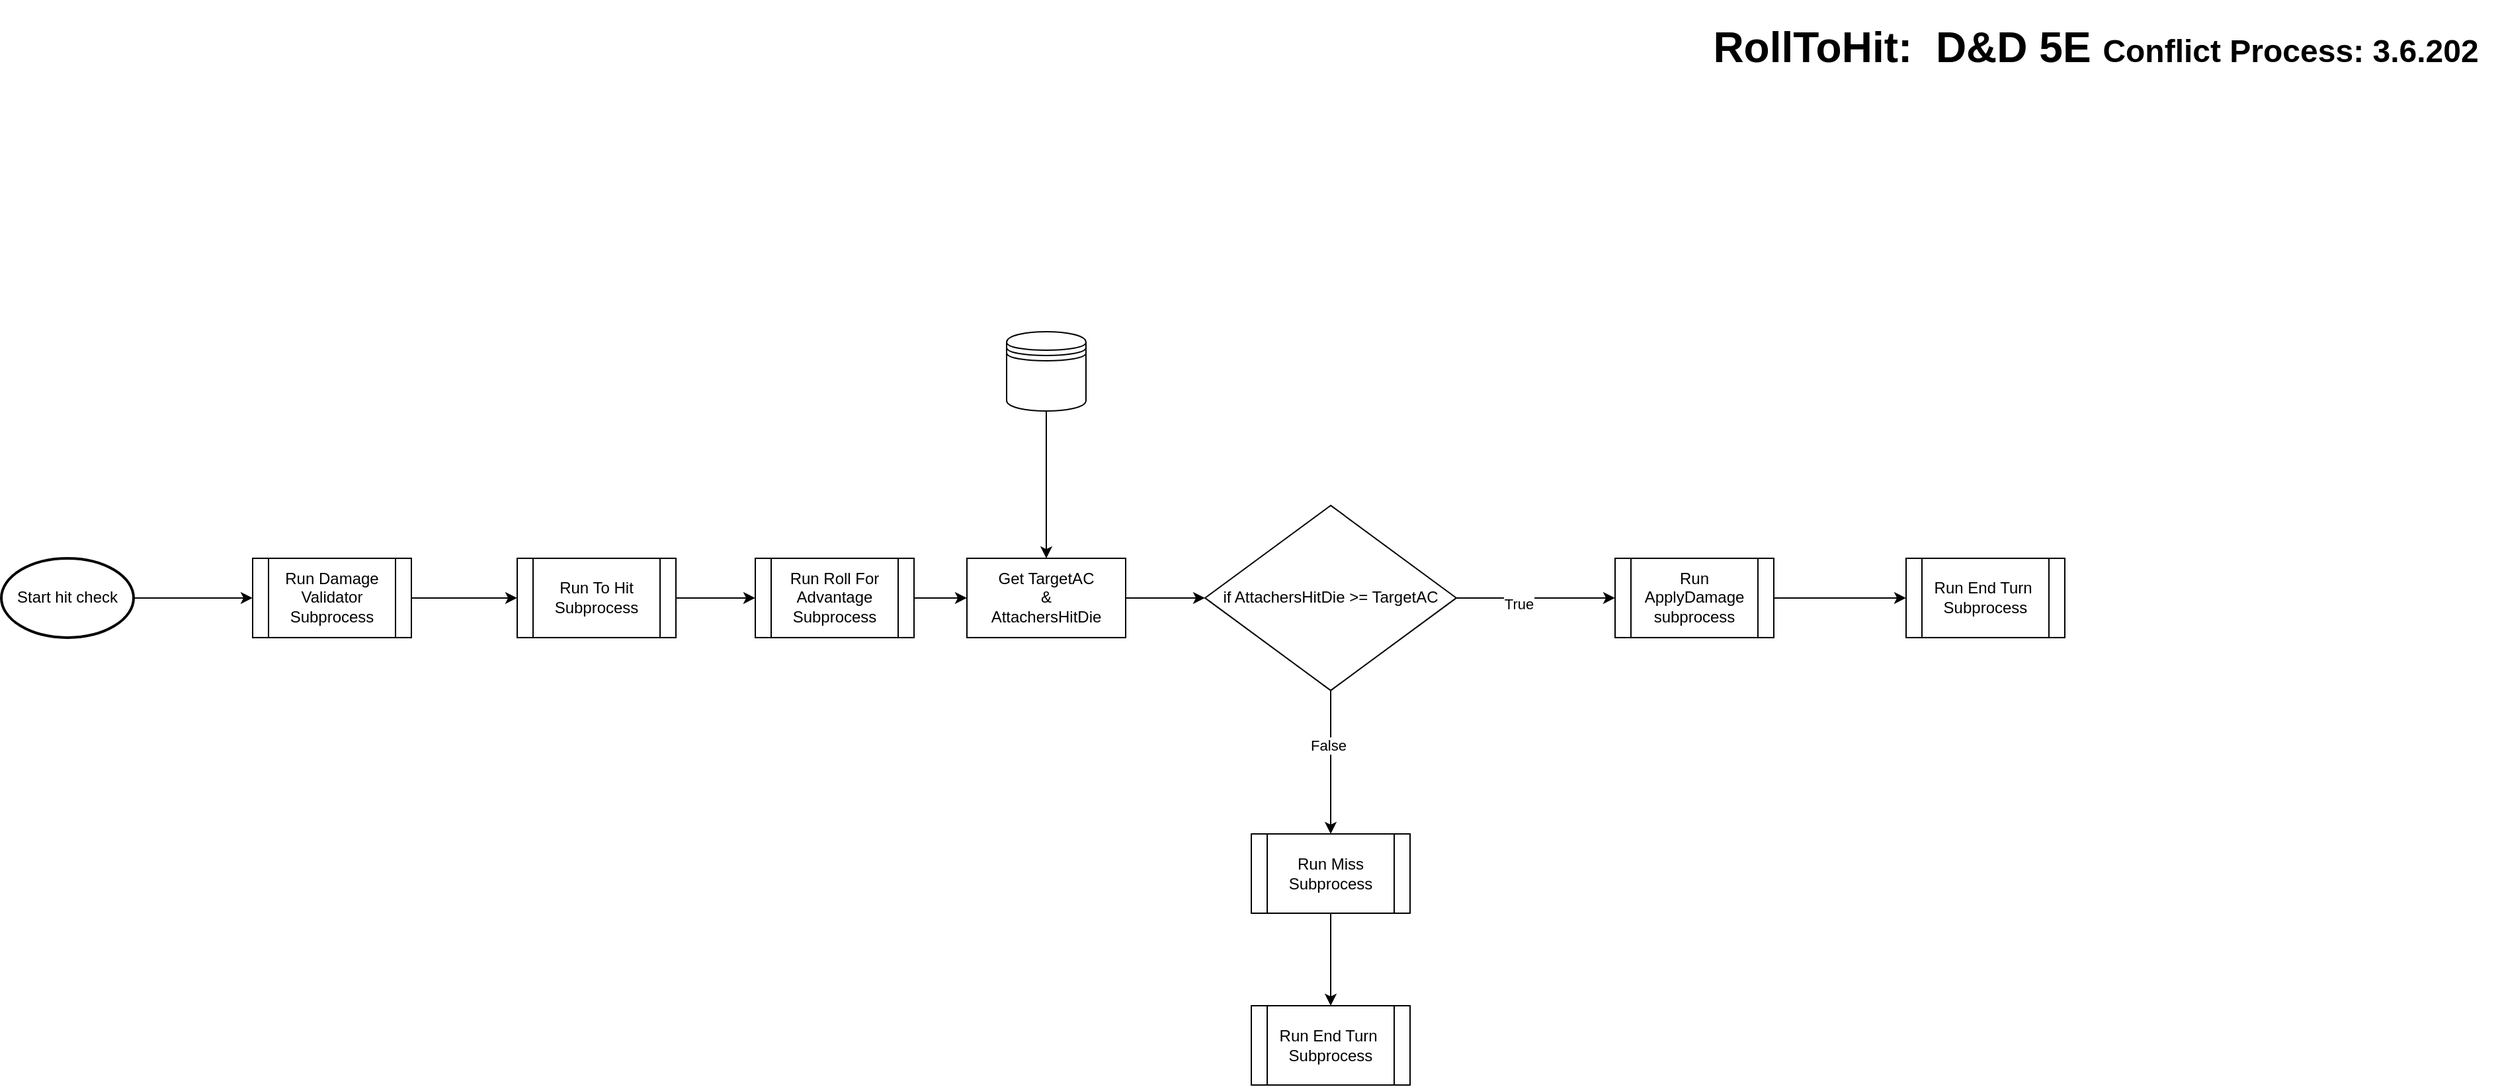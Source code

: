 <mxfile version="13.7.9" type="device"><diagram id="C5RBs43oDa-KdzZeNtuy" name="Page-1"><mxGraphModel dx="1142" dy="792" grid="1" gridSize="10" guides="1" tooltips="1" connect="1" arrows="1" fold="1" page="1" pageScale="1" pageWidth="827" pageHeight="1169" math="0" shadow="0"><root><mxCell id="WIyWlLk6GJQsqaUBKTNV-0"/><mxCell id="WIyWlLk6GJQsqaUBKTNV-1" parent="WIyWlLk6GJQsqaUBKTNV-0"/><mxCell id="70CJ_nio9ieRRkrv_OP--36" style="edgeStyle=orthogonalEdgeStyle;rounded=0;orthogonalLoop=1;jettySize=auto;html=1;startArrow=none;startFill=0;" parent="WIyWlLk6GJQsqaUBKTNV-1" source="OTQ6EE3-0IszWhRWS9H0-2" target="67hs59_B_HvObFcTCWHY-0" edge="1"><mxGeometry relative="1" as="geometry"><mxPoint x="250" y="491.45" as="targetPoint"/></mxGeometry></mxCell><mxCell id="OTQ6EE3-0IszWhRWS9H0-2" value="Start hit check" style="strokeWidth=2;html=1;shape=mxgraph.flowchart.start_1;whiteSpace=wrap;" parent="WIyWlLk6GJQsqaUBKTNV-1" vertex="1"><mxGeometry x="210" y="461.45" width="100" height="60" as="geometry"/></mxCell><mxCell id="j9Iu_KpT_k5BWIH1gxe7-25" value="&lt;h1&gt;&lt;span style=&quot;font-size: 32px&quot;&gt;RollToHit:&amp;nbsp; D&amp;amp;D 5E&amp;nbsp;&lt;/span&gt;Conflict Process: 3.6.202&lt;/h1&gt;" style="text;html=1;align=center;verticalAlign=middle;resizable=0;points=[];autosize=1;" parent="WIyWlLk6GJQsqaUBKTNV-1" vertex="1"><mxGeometry x="1488" y="50" width="610" height="50" as="geometry"/></mxCell><mxCell id="70CJ_nio9ieRRkrv_OP--42" style="edgeStyle=orthogonalEdgeStyle;rounded=0;orthogonalLoop=1;jettySize=auto;html=1;exitX=1;exitY=0.5;exitDx=0;exitDy=0;startArrow=none;startFill=0;" parent="WIyWlLk6GJQsqaUBKTNV-1" source="67hs59_B_HvObFcTCWHY-0" target="vY0eGo3Gy8fGWQJ7JpDY-0" edge="1"><mxGeometry relative="1" as="geometry"><mxPoint x="740" y="491.45" as="targetPoint"/><mxPoint x="530" y="491.45" as="sourcePoint"/></mxGeometry></mxCell><mxCell id="67hs59_B_HvObFcTCWHY-0" value="Run Damage Validator Subprocess" style="shape=process;whiteSpace=wrap;html=1;backgroundOutline=1;" parent="WIyWlLk6GJQsqaUBKTNV-1" vertex="1"><mxGeometry x="400" y="461.45" width="120" height="60" as="geometry"/></mxCell><mxCell id="BO3heswpFC29x5SEseQE-2" style="edgeStyle=orthogonalEdgeStyle;rounded=0;orthogonalLoop=1;jettySize=auto;html=1;exitX=1;exitY=0.5;exitDx=0;exitDy=0;" parent="WIyWlLk6GJQsqaUBKTNV-1" source="vY0eGo3Gy8fGWQJ7JpDY-0" target="BO3heswpFC29x5SEseQE-1" edge="1"><mxGeometry relative="1" as="geometry"/></mxCell><mxCell id="vY0eGo3Gy8fGWQJ7JpDY-0" value="Run To Hit Subprocess" style="shape=process;whiteSpace=wrap;html=1;backgroundOutline=1;" parent="WIyWlLk6GJQsqaUBKTNV-1" vertex="1"><mxGeometry x="600" y="461.45" width="120" height="60" as="geometry"/></mxCell><mxCell id="eKFisXy8HU2zAjtT8Sb_-9" style="edgeStyle=orthogonalEdgeStyle;rounded=0;orthogonalLoop=1;jettySize=auto;html=1;entryX=0;entryY=0.5;entryDx=0;entryDy=0;" edge="1" parent="WIyWlLk6GJQsqaUBKTNV-1" source="BO3heswpFC29x5SEseQE-1" target="eKFisXy8HU2zAjtT8Sb_-5"><mxGeometry relative="1" as="geometry"/></mxCell><mxCell id="BO3heswpFC29x5SEseQE-1" value="Run Roll For Advantage Subprocess" style="shape=process;whiteSpace=wrap;html=1;backgroundOutline=1;" parent="WIyWlLk6GJQsqaUBKTNV-1" vertex="1"><mxGeometry x="780" y="461.45" width="120" height="60" as="geometry"/></mxCell><mxCell id="eKFisXy8HU2zAjtT8Sb_-11" style="edgeStyle=orthogonalEdgeStyle;rounded=0;orthogonalLoop=1;jettySize=auto;html=1;exitX=1;exitY=0.5;exitDx=0;exitDy=0;" edge="1" parent="WIyWlLk6GJQsqaUBKTNV-1" source="eKFisXy8HU2zAjtT8Sb_-5" target="eKFisXy8HU2zAjtT8Sb_-10"><mxGeometry relative="1" as="geometry"/></mxCell><mxCell id="eKFisXy8HU2zAjtT8Sb_-5" value="Get TargetAC&lt;br&gt;&amp;amp;&lt;br&gt;AttachersHitDie" style="whiteSpace=wrap;html=1;" vertex="1" parent="WIyWlLk6GJQsqaUBKTNV-1"><mxGeometry x="940" y="461.45" width="120" height="60" as="geometry"/></mxCell><mxCell id="eKFisXy8HU2zAjtT8Sb_-7" style="edgeStyle=orthogonalEdgeStyle;rounded=0;orthogonalLoop=1;jettySize=auto;html=1;" edge="1" parent="WIyWlLk6GJQsqaUBKTNV-1" source="eKFisXy8HU2zAjtT8Sb_-6" target="eKFisXy8HU2zAjtT8Sb_-5"><mxGeometry relative="1" as="geometry"/></mxCell><mxCell id="eKFisXy8HU2zAjtT8Sb_-6" value="" style="shape=datastore;whiteSpace=wrap;html=1;" vertex="1" parent="WIyWlLk6GJQsqaUBKTNV-1"><mxGeometry x="970" y="290" width="60" height="60" as="geometry"/></mxCell><mxCell id="eKFisXy8HU2zAjtT8Sb_-13" style="edgeStyle=orthogonalEdgeStyle;rounded=0;orthogonalLoop=1;jettySize=auto;html=1;exitX=0.5;exitY=1;exitDx=0;exitDy=0;entryX=0.5;entryY=0;entryDx=0;entryDy=0;" edge="1" parent="WIyWlLk6GJQsqaUBKTNV-1" source="eKFisXy8HU2zAjtT8Sb_-10" target="eKFisXy8HU2zAjtT8Sb_-14"><mxGeometry relative="1" as="geometry"><mxPoint x="1215" y="660" as="targetPoint"/></mxGeometry></mxCell><mxCell id="eKFisXy8HU2zAjtT8Sb_-15" value="False" style="edgeLabel;html=1;align=center;verticalAlign=middle;resizable=0;points=[];" vertex="1" connectable="0" parent="eKFisXy8HU2zAjtT8Sb_-13"><mxGeometry x="-0.234" y="-2" relative="1" as="geometry"><mxPoint as="offset"/></mxGeometry></mxCell><mxCell id="eKFisXy8HU2zAjtT8Sb_-21" style="edgeStyle=orthogonalEdgeStyle;rounded=0;orthogonalLoop=1;jettySize=auto;html=1;exitX=1;exitY=0.5;exitDx=0;exitDy=0;entryX=0;entryY=0.5;entryDx=0;entryDy=0;" edge="1" parent="WIyWlLk6GJQsqaUBKTNV-1" source="eKFisXy8HU2zAjtT8Sb_-10" target="eKFisXy8HU2zAjtT8Sb_-20"><mxGeometry relative="1" as="geometry"/></mxCell><mxCell id="eKFisXy8HU2zAjtT8Sb_-25" value="True" style="edgeLabel;html=1;align=center;verticalAlign=middle;resizable=0;points=[];" vertex="1" connectable="0" parent="eKFisXy8HU2zAjtT8Sb_-21"><mxGeometry x="-0.217" y="-4" relative="1" as="geometry"><mxPoint as="offset"/></mxGeometry></mxCell><mxCell id="eKFisXy8HU2zAjtT8Sb_-10" value="if AttachersHitDie &amp;gt;= TargetAC" style="rhombus;whiteSpace=wrap;html=1;" vertex="1" parent="WIyWlLk6GJQsqaUBKTNV-1"><mxGeometry x="1120" y="421.45" width="190" height="140" as="geometry"/></mxCell><mxCell id="eKFisXy8HU2zAjtT8Sb_-23" style="edgeStyle=orthogonalEdgeStyle;rounded=0;orthogonalLoop=1;jettySize=auto;html=1;exitX=0.5;exitY=1;exitDx=0;exitDy=0;entryX=0.5;entryY=0;entryDx=0;entryDy=0;" edge="1" parent="WIyWlLk6GJQsqaUBKTNV-1" source="eKFisXy8HU2zAjtT8Sb_-14" target="eKFisXy8HU2zAjtT8Sb_-24"><mxGeometry relative="1" as="geometry"><mxPoint x="1215" y="790" as="targetPoint"/></mxGeometry></mxCell><mxCell id="eKFisXy8HU2zAjtT8Sb_-14" value="Run Miss Subprocess" style="shape=process;whiteSpace=wrap;html=1;backgroundOutline=1;" vertex="1" parent="WIyWlLk6GJQsqaUBKTNV-1"><mxGeometry x="1155" y="670" width="120" height="60" as="geometry"/></mxCell><mxCell id="eKFisXy8HU2zAjtT8Sb_-22" style="edgeStyle=orthogonalEdgeStyle;rounded=0;orthogonalLoop=1;jettySize=auto;html=1;entryX=0;entryY=0.5;entryDx=0;entryDy=0;" edge="1" parent="WIyWlLk6GJQsqaUBKTNV-1" source="eKFisXy8HU2zAjtT8Sb_-20" target="eKFisXy8HU2zAjtT8Sb_-26"><mxGeometry relative="1" as="geometry"><mxPoint x="1640" y="491.45" as="targetPoint"/></mxGeometry></mxCell><mxCell id="eKFisXy8HU2zAjtT8Sb_-20" value="Run ApplyDamage subprocess" style="shape=process;whiteSpace=wrap;html=1;backgroundOutline=1;" vertex="1" parent="WIyWlLk6GJQsqaUBKTNV-1"><mxGeometry x="1430" y="461.45" width="120" height="60" as="geometry"/></mxCell><mxCell id="eKFisXy8HU2zAjtT8Sb_-24" value="Run End Turn&amp;nbsp;&lt;br&gt;Subprocess" style="shape=process;whiteSpace=wrap;html=1;backgroundOutline=1;" vertex="1" parent="WIyWlLk6GJQsqaUBKTNV-1"><mxGeometry x="1155" y="800" width="120" height="60" as="geometry"/></mxCell><mxCell id="eKFisXy8HU2zAjtT8Sb_-26" value="Run End Turn&amp;nbsp;&lt;br&gt;Subprocess" style="shape=process;whiteSpace=wrap;html=1;backgroundOutline=1;" vertex="1" parent="WIyWlLk6GJQsqaUBKTNV-1"><mxGeometry x="1650" y="461.45" width="120" height="60" as="geometry"/></mxCell></root></mxGraphModel></diagram></mxfile>